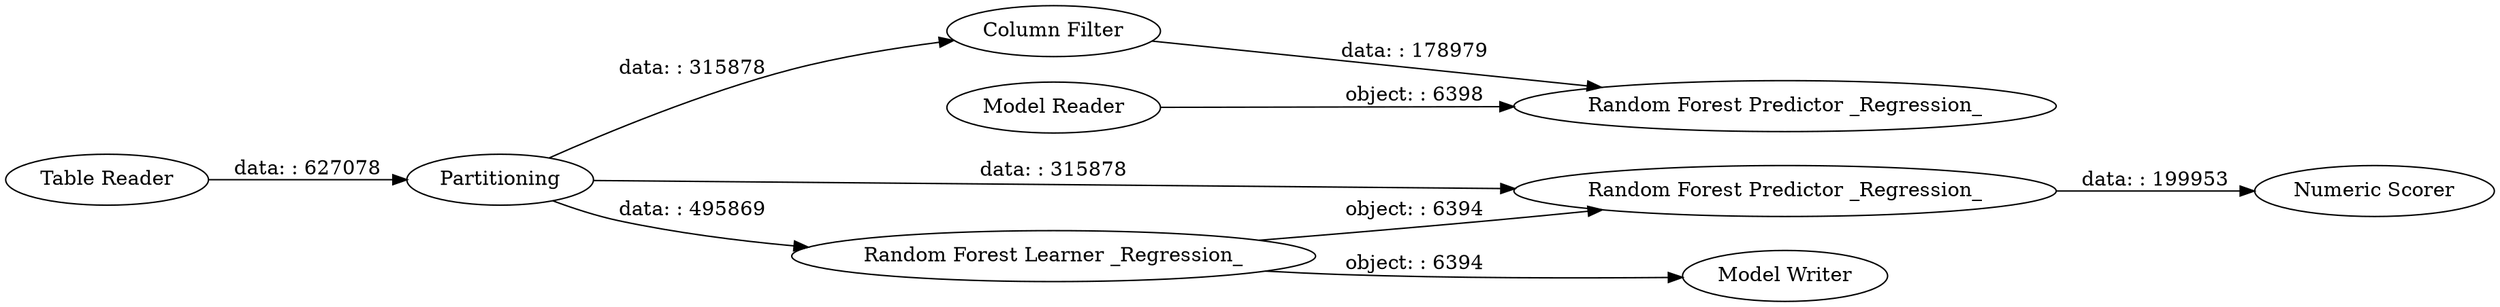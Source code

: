 digraph {
	"5371929566128112535_50" [label="Model Writer"]
	"5371929566128112535_61" [label="Random Forest Predictor _Regression_"]
	"5371929566128112535_62" [label="Numeric Scorer"]
	"5371929566128112535_54" [label="Table Reader"]
	"5371929566128112535_63" [label="Random Forest Predictor _Regression_"]
	"5371929566128112535_53" [label="Column Filter"]
	"5371929566128112535_60" [label="Random Forest Learner _Regression_"]
	"5371929566128112535_51" [label="Model Reader"]
	"5371929566128112535_24" [label=Partitioning]
	"5371929566128112535_24" -> "5371929566128112535_60" [label="data: : 495869"]
	"5371929566128112535_24" -> "5371929566128112535_53" [label="data: : 315878"]
	"5371929566128112535_54" -> "5371929566128112535_24" [label="data: : 627078"]
	"5371929566128112535_60" -> "5371929566128112535_50" [label="object: : 6394"]
	"5371929566128112535_24" -> "5371929566128112535_61" [label="data: : 315878"]
	"5371929566128112535_51" -> "5371929566128112535_63" [label="object: : 6398"]
	"5371929566128112535_60" -> "5371929566128112535_61" [label="object: : 6394"]
	"5371929566128112535_61" -> "5371929566128112535_62" [label="data: : 199953"]
	"5371929566128112535_53" -> "5371929566128112535_63" [label="data: : 178979"]
	rankdir=LR
}
